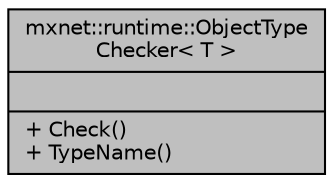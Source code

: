 digraph "mxnet::runtime::ObjectTypeChecker&lt; T &gt;"
{
 // LATEX_PDF_SIZE
  edge [fontname="Helvetica",fontsize="10",labelfontname="Helvetica",labelfontsize="10"];
  node [fontname="Helvetica",fontsize="10",shape=record];
  Node1 [label="{mxnet::runtime::ObjectType\lChecker\< T \>\n||+ Check()\l+ TypeName()\l}",height=0.2,width=0.4,color="black", fillcolor="grey75", style="filled", fontcolor="black",tooltip="Type traits for runtime type check during FFI conversion."];
}
